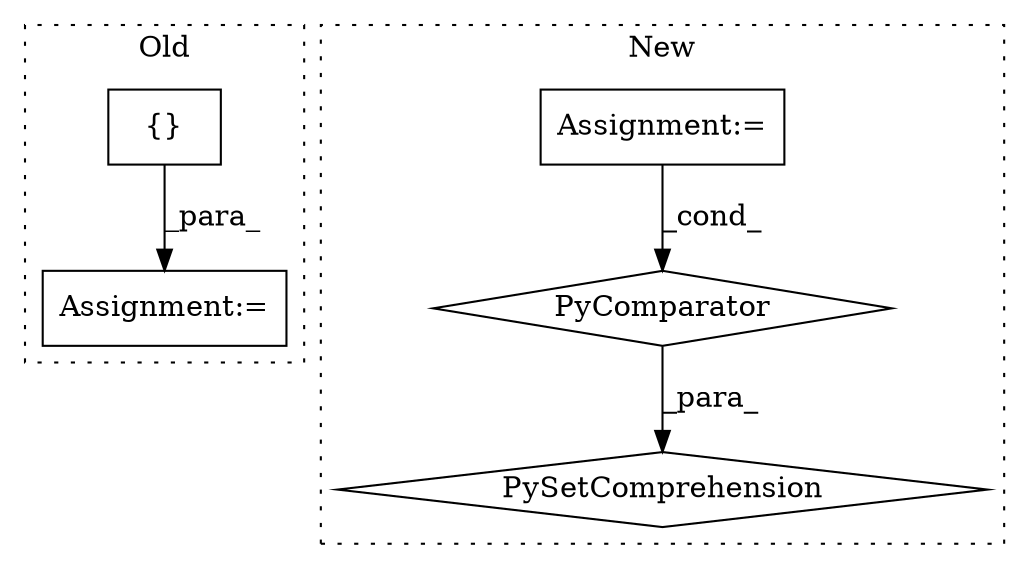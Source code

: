 digraph G {
subgraph cluster0 {
1 [label="{}" a="4" s="9601" l="2" shape="box"];
5 [label="Assignment:=" a="7" s="9591" l="1" shape="box"];
label = "Old";
style="dotted";
}
subgraph cluster1 {
2 [label="PySetComprehension" a="111" s="9694" l="138" shape="diamond"];
3 [label="PyComparator" a="113" s="9779" l="45" shape="diamond"];
4 [label="Assignment:=" a="7" s="9779" l="45" shape="box"];
label = "New";
style="dotted";
}
1 -> 5 [label="_para_"];
3 -> 2 [label="_para_"];
4 -> 3 [label="_cond_"];
}